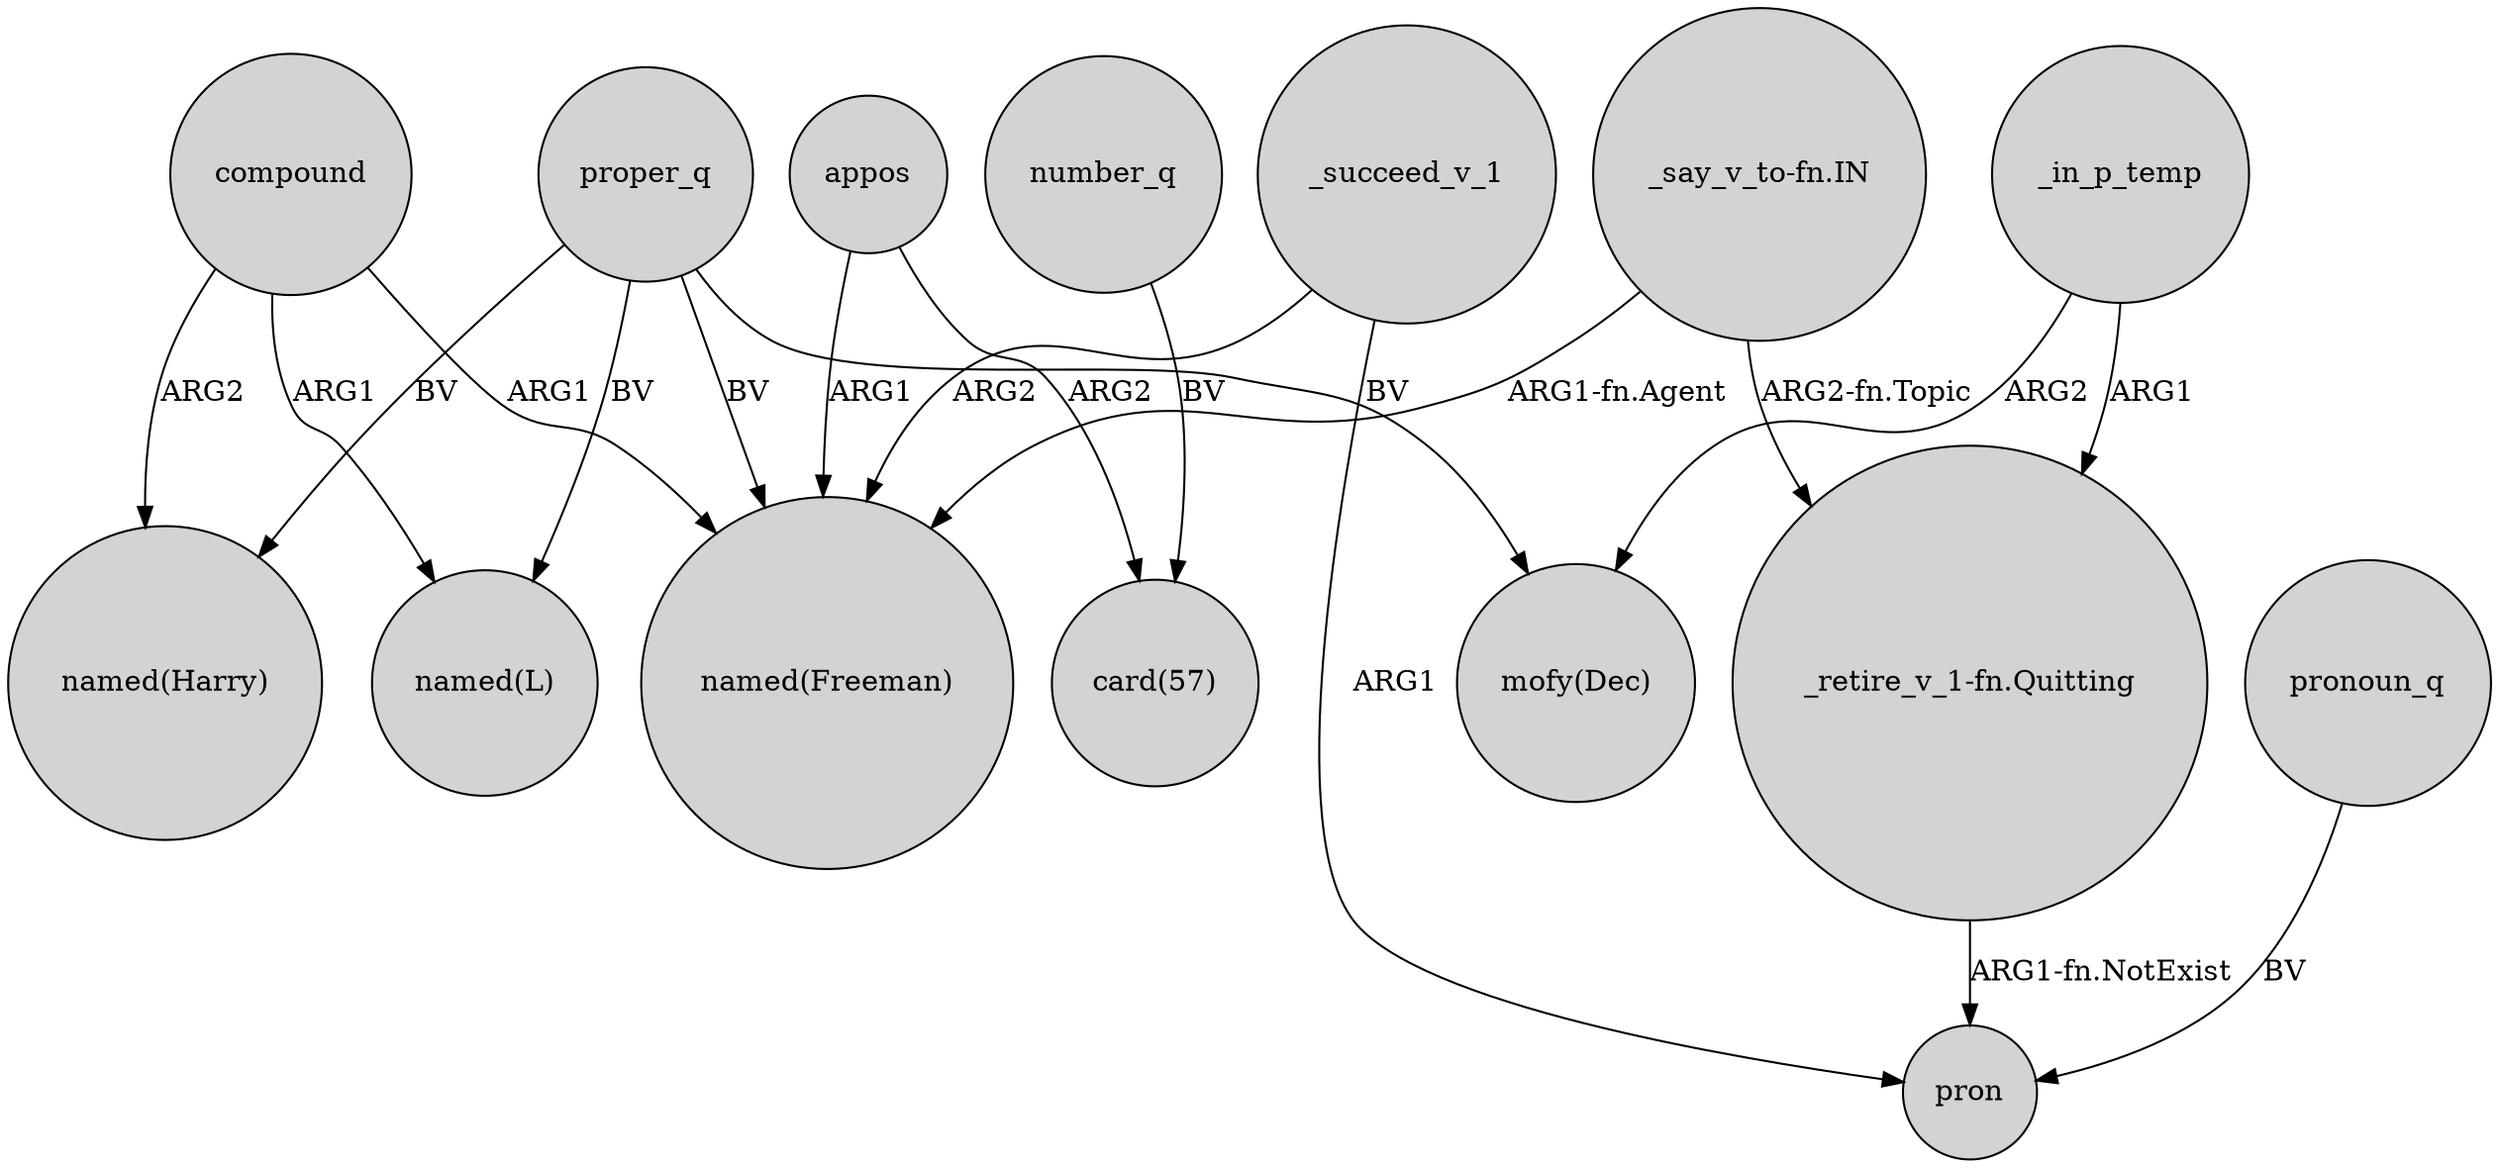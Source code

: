 digraph {
	node [shape=circle style=filled]
	appos -> "named(Freeman)" [label=ARG1]
	number_q -> "card(57)" [label=BV]
	compound -> "named(Harry)" [label=ARG2]
	"_say_v_to-fn.IN" -> "_retire_v_1-fn.Quitting" [label="ARG2-fn.Topic"]
	_in_p_temp -> "mofy(Dec)" [label=ARG2]
	compound -> "named(L)" [label=ARG1]
	proper_q -> "named(L)" [label=BV]
	proper_q -> "named(Freeman)" [label=BV]
	_succeed_v_1 -> "named(Freeman)" [label=ARG2]
	"_retire_v_1-fn.Quitting" -> pron [label="ARG1-fn.NotExist"]
	appos -> "card(57)" [label=ARG2]
	_succeed_v_1 -> pron [label=ARG1]
	_in_p_temp -> "_retire_v_1-fn.Quitting" [label=ARG1]
	proper_q -> "mofy(Dec)" [label=BV]
	"_say_v_to-fn.IN" -> "named(Freeman)" [label="ARG1-fn.Agent"]
	proper_q -> "named(Harry)" [label=BV]
	compound -> "named(Freeman)" [label=ARG1]
	pronoun_q -> pron [label=BV]
}
